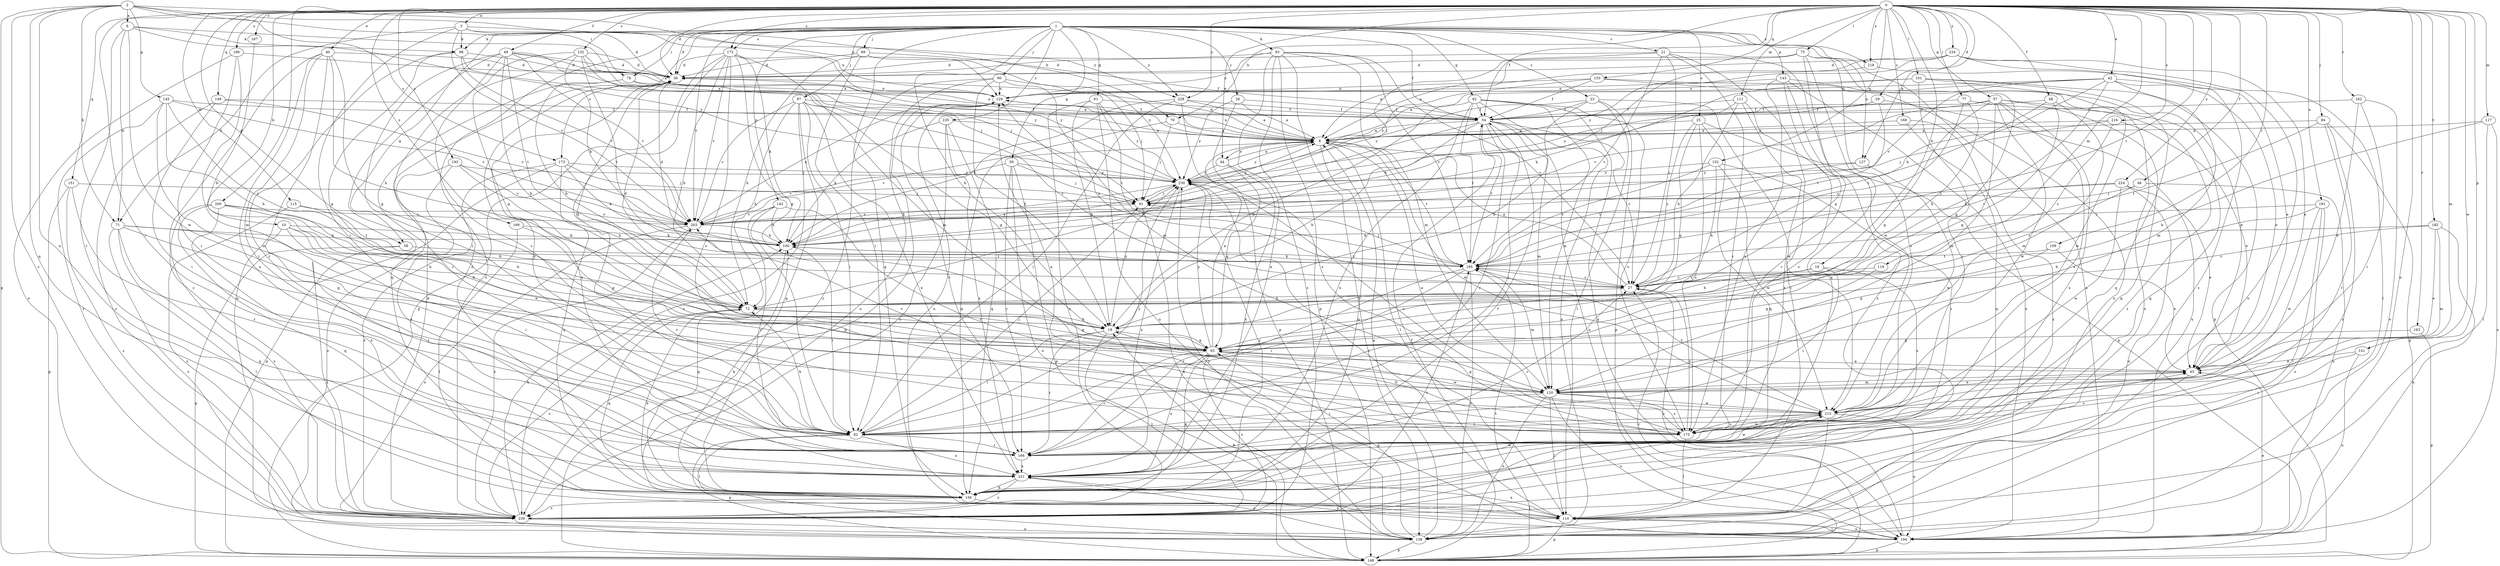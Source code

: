 strict digraph  {
0;
1;
2;
3;
6;
8;
10;
16;
18;
21;
23;
25;
26;
27;
29;
36;
40;
42;
44;
45;
46;
48;
49;
54;
57;
58;
59;
61;
62;
63;
70;
71;
72;
75;
77;
78;
82;
84;
87;
89;
90;
91;
93;
98;
100;
101;
109;
110;
111;
115;
117;
119;
120;
127;
129;
138;
141;
142;
143;
145;
148;
149;
151;
152;
153;
156;
162;
163;
166;
167;
168;
169;
172;
173;
175;
182;
185;
190;
191;
193;
194;
200;
203;
213;
216;
218;
221;
224;
228;
230;
232;
234;
235;
239;
0 -> 3  [label=a];
0 -> 10  [label=b];
0 -> 16  [label=b];
0 -> 29  [label=d];
0 -> 36  [label=d];
0 -> 40  [label=e];
0 -> 42  [label=e];
0 -> 44  [label=e];
0 -> 46  [label=f];
0 -> 48  [label=f];
0 -> 49  [label=f];
0 -> 54  [label=f];
0 -> 57  [label=g];
0 -> 58  [label=g];
0 -> 70  [label=h];
0 -> 75  [label=i];
0 -> 77  [label=i];
0 -> 84  [label=j];
0 -> 101  [label=l];
0 -> 109  [label=l];
0 -> 111  [label=m];
0 -> 115  [label=m];
0 -> 117  [label=m];
0 -> 119  [label=m];
0 -> 120  [label=m];
0 -> 127  [label=n];
0 -> 138  [label=o];
0 -> 141  [label=p];
0 -> 149  [label=q];
0 -> 151  [label=q];
0 -> 152  [label=q];
0 -> 153  [label=q];
0 -> 162  [label=r];
0 -> 163  [label=r];
0 -> 166  [label=r];
0 -> 167  [label=s];
0 -> 168  [label=s];
0 -> 169  [label=s];
0 -> 172  [label=s];
0 -> 182  [label=t];
0 -> 185  [label=t];
0 -> 190  [label=u];
0 -> 191  [label=u];
0 -> 193  [label=u];
0 -> 200  [label=v];
0 -> 213  [label=w];
0 -> 216  [label=x];
0 -> 218  [label=x];
0 -> 224  [label=y];
0 -> 228  [label=y];
0 -> 232  [label=z];
0 -> 234  [label=z];
1 -> 18  [label=b];
1 -> 21  [label=c];
1 -> 23  [label=c];
1 -> 25  [label=c];
1 -> 26  [label=c];
1 -> 36  [label=d];
1 -> 54  [label=f];
1 -> 58  [label=g];
1 -> 59  [label=g];
1 -> 61  [label=g];
1 -> 62  [label=g];
1 -> 78  [label=i];
1 -> 87  [label=j];
1 -> 89  [label=j];
1 -> 90  [label=j];
1 -> 93  [label=k];
1 -> 98  [label=k];
1 -> 127  [label=n];
1 -> 142  [label=p];
1 -> 143  [label=p];
1 -> 156  [label=q];
1 -> 172  [label=s];
1 -> 173  [label=s];
1 -> 194  [label=u];
1 -> 203  [label=v];
1 -> 218  [label=x];
1 -> 228  [label=y];
1 -> 235  [label=z];
1 -> 239  [label=z];
2 -> 6  [label=a];
2 -> 70  [label=h];
2 -> 71  [label=h];
2 -> 78  [label=i];
2 -> 129  [label=n];
2 -> 145  [label=p];
2 -> 148  [label=p];
2 -> 156  [label=q];
2 -> 173  [label=s];
2 -> 221  [label=x];
2 -> 239  [label=z];
3 -> 36  [label=d];
3 -> 71  [label=h];
3 -> 82  [label=i];
3 -> 98  [label=k];
3 -> 129  [label=n];
3 -> 203  [label=v];
3 -> 228  [label=y];
6 -> 8  [label=a];
6 -> 71  [label=h];
6 -> 98  [label=k];
6 -> 166  [label=r];
6 -> 213  [label=w];
6 -> 230  [label=y];
8 -> 36  [label=d];
8 -> 44  [label=e];
8 -> 110  [label=l];
8 -> 129  [label=n];
8 -> 156  [label=q];
8 -> 185  [label=t];
8 -> 203  [label=v];
8 -> 213  [label=w];
8 -> 230  [label=y];
10 -> 18  [label=b];
10 -> 45  [label=e];
10 -> 82  [label=i];
10 -> 100  [label=k];
10 -> 166  [label=r];
16 -> 27  [label=c];
16 -> 72  [label=h];
16 -> 82  [label=i];
16 -> 175  [label=s];
18 -> 63  [label=g];
18 -> 82  [label=i];
18 -> 166  [label=r];
18 -> 230  [label=y];
18 -> 239  [label=z];
21 -> 27  [label=c];
21 -> 36  [label=d];
21 -> 91  [label=j];
21 -> 110  [label=l];
21 -> 166  [label=r];
21 -> 185  [label=t];
21 -> 213  [label=w];
23 -> 18  [label=b];
23 -> 54  [label=f];
23 -> 110  [label=l];
23 -> 148  [label=p];
23 -> 213  [label=w];
23 -> 230  [label=y];
25 -> 8  [label=a];
25 -> 27  [label=c];
25 -> 63  [label=g];
25 -> 148  [label=p];
25 -> 156  [label=q];
25 -> 175  [label=s];
26 -> 8  [label=a];
26 -> 54  [label=f];
26 -> 148  [label=p];
26 -> 230  [label=y];
27 -> 8  [label=a];
27 -> 72  [label=h];
27 -> 129  [label=n];
27 -> 185  [label=t];
29 -> 54  [label=f];
29 -> 185  [label=t];
29 -> 194  [label=u];
29 -> 230  [label=y];
36 -> 129  [label=n];
36 -> 221  [label=x];
40 -> 36  [label=d];
40 -> 63  [label=g];
40 -> 72  [label=h];
40 -> 166  [label=r];
40 -> 194  [label=u];
40 -> 221  [label=x];
40 -> 239  [label=z];
42 -> 8  [label=a];
42 -> 18  [label=b];
42 -> 45  [label=e];
42 -> 100  [label=k];
42 -> 110  [label=l];
42 -> 120  [label=m];
42 -> 129  [label=n];
42 -> 203  [label=v];
44 -> 8  [label=a];
44 -> 63  [label=g];
44 -> 221  [label=x];
44 -> 230  [label=y];
45 -> 120  [label=m];
45 -> 175  [label=s];
46 -> 27  [label=c];
46 -> 91  [label=j];
46 -> 194  [label=u];
48 -> 54  [label=f];
48 -> 63  [label=g];
48 -> 120  [label=m];
48 -> 185  [label=t];
49 -> 18  [label=b];
49 -> 36  [label=d];
49 -> 82  [label=i];
49 -> 129  [label=n];
49 -> 156  [label=q];
49 -> 175  [label=s];
49 -> 185  [label=t];
49 -> 203  [label=v];
49 -> 230  [label=y];
54 -> 8  [label=a];
54 -> 18  [label=b];
54 -> 27  [label=c];
54 -> 72  [label=h];
54 -> 82  [label=i];
54 -> 120  [label=m];
54 -> 166  [label=r];
54 -> 185  [label=t];
54 -> 194  [label=u];
57 -> 54  [label=f];
57 -> 63  [label=g];
57 -> 120  [label=m];
57 -> 156  [label=q];
57 -> 175  [label=s];
57 -> 203  [label=v];
57 -> 213  [label=w];
57 -> 221  [label=x];
57 -> 239  [label=z];
58 -> 148  [label=p];
58 -> 185  [label=t];
58 -> 239  [label=z];
59 -> 91  [label=j];
59 -> 138  [label=o];
59 -> 148  [label=p];
59 -> 166  [label=r];
59 -> 203  [label=v];
59 -> 230  [label=y];
61 -> 18  [label=b];
61 -> 54  [label=f];
61 -> 185  [label=t];
61 -> 194  [label=u];
61 -> 230  [label=y];
61 -> 239  [label=z];
62 -> 18  [label=b];
62 -> 54  [label=f];
62 -> 120  [label=m];
62 -> 138  [label=o];
62 -> 175  [label=s];
62 -> 185  [label=t];
62 -> 194  [label=u];
62 -> 221  [label=x];
63 -> 8  [label=a];
63 -> 36  [label=d];
63 -> 45  [label=e];
63 -> 156  [label=q];
63 -> 166  [label=r];
63 -> 213  [label=w];
63 -> 221  [label=x];
63 -> 230  [label=y];
63 -> 239  [label=z];
70 -> 8  [label=a];
70 -> 91  [label=j];
70 -> 156  [label=q];
71 -> 63  [label=g];
71 -> 72  [label=h];
71 -> 100  [label=k];
71 -> 110  [label=l];
71 -> 156  [label=q];
71 -> 239  [label=z];
72 -> 18  [label=b];
72 -> 36  [label=d];
72 -> 63  [label=g];
72 -> 156  [label=q];
72 -> 239  [label=z];
75 -> 8  [label=a];
75 -> 36  [label=d];
75 -> 63  [label=g];
75 -> 138  [label=o];
75 -> 156  [label=q];
75 -> 175  [label=s];
77 -> 27  [label=c];
77 -> 54  [label=f];
77 -> 72  [label=h];
77 -> 156  [label=q];
78 -> 8  [label=a];
78 -> 72  [label=h];
78 -> 129  [label=n];
78 -> 166  [label=r];
82 -> 36  [label=d];
82 -> 72  [label=h];
82 -> 91  [label=j];
82 -> 110  [label=l];
82 -> 148  [label=p];
82 -> 166  [label=r];
82 -> 203  [label=v];
82 -> 221  [label=x];
82 -> 230  [label=y];
84 -> 8  [label=a];
84 -> 148  [label=p];
84 -> 166  [label=r];
84 -> 185  [label=t];
84 -> 239  [label=z];
87 -> 27  [label=c];
87 -> 54  [label=f];
87 -> 63  [label=g];
87 -> 72  [label=h];
87 -> 82  [label=i];
87 -> 156  [label=q];
87 -> 203  [label=v];
87 -> 221  [label=x];
87 -> 239  [label=z];
89 -> 36  [label=d];
89 -> 54  [label=f];
89 -> 72  [label=h];
89 -> 82  [label=i];
89 -> 230  [label=y];
90 -> 18  [label=b];
90 -> 91  [label=j];
90 -> 120  [label=m];
90 -> 129  [label=n];
90 -> 138  [label=o];
90 -> 239  [label=z];
91 -> 8  [label=a];
91 -> 138  [label=o];
91 -> 203  [label=v];
93 -> 27  [label=c];
93 -> 36  [label=d];
93 -> 120  [label=m];
93 -> 129  [label=n];
93 -> 138  [label=o];
93 -> 148  [label=p];
93 -> 185  [label=t];
93 -> 221  [label=x];
93 -> 239  [label=z];
98 -> 36  [label=d];
98 -> 63  [label=g];
98 -> 91  [label=j];
98 -> 166  [label=r];
98 -> 203  [label=v];
100 -> 36  [label=d];
100 -> 82  [label=i];
100 -> 156  [label=q];
100 -> 185  [label=t];
100 -> 230  [label=y];
101 -> 100  [label=k];
101 -> 129  [label=n];
101 -> 138  [label=o];
101 -> 148  [label=p];
101 -> 156  [label=q];
101 -> 175  [label=s];
109 -> 45  [label=e];
109 -> 63  [label=g];
109 -> 185  [label=t];
110 -> 129  [label=n];
110 -> 148  [label=p];
110 -> 194  [label=u];
110 -> 221  [label=x];
111 -> 54  [label=f];
111 -> 72  [label=h];
111 -> 100  [label=k];
111 -> 175  [label=s];
111 -> 221  [label=x];
115 -> 185  [label=t];
115 -> 203  [label=v];
115 -> 239  [label=z];
117 -> 8  [label=a];
117 -> 18  [label=b];
117 -> 110  [label=l];
117 -> 194  [label=u];
119 -> 27  [label=c];
119 -> 63  [label=g];
120 -> 45  [label=e];
120 -> 63  [label=g];
120 -> 82  [label=i];
120 -> 110  [label=l];
120 -> 138  [label=o];
120 -> 175  [label=s];
120 -> 194  [label=u];
120 -> 203  [label=v];
120 -> 213  [label=w];
127 -> 185  [label=t];
127 -> 213  [label=w];
127 -> 230  [label=y];
129 -> 54  [label=f];
129 -> 148  [label=p];
129 -> 166  [label=r];
138 -> 8  [label=a];
138 -> 63  [label=g];
138 -> 148  [label=p];
138 -> 230  [label=y];
141 -> 45  [label=e];
141 -> 82  [label=i];
141 -> 194  [label=u];
142 -> 82  [label=i];
142 -> 100  [label=k];
142 -> 166  [label=r];
142 -> 175  [label=s];
142 -> 203  [label=v];
143 -> 45  [label=e];
143 -> 129  [label=n];
143 -> 166  [label=r];
143 -> 175  [label=s];
143 -> 194  [label=u];
143 -> 239  [label=z];
145 -> 27  [label=c];
145 -> 54  [label=f];
145 -> 72  [label=h];
145 -> 120  [label=m];
145 -> 203  [label=v];
145 -> 239  [label=z];
148 -> 18  [label=b];
148 -> 27  [label=c];
148 -> 54  [label=f];
148 -> 185  [label=t];
149 -> 54  [label=f];
149 -> 82  [label=i];
149 -> 203  [label=v];
149 -> 239  [label=z];
151 -> 91  [label=j];
151 -> 148  [label=p];
151 -> 166  [label=r];
151 -> 239  [label=z];
152 -> 72  [label=h];
152 -> 166  [label=r];
152 -> 185  [label=t];
152 -> 213  [label=w];
152 -> 230  [label=y];
153 -> 54  [label=f];
153 -> 63  [label=g];
153 -> 129  [label=n];
153 -> 213  [label=w];
153 -> 230  [label=y];
156 -> 54  [label=f];
156 -> 72  [label=h];
156 -> 100  [label=k];
156 -> 110  [label=l];
156 -> 230  [label=y];
156 -> 239  [label=z];
162 -> 45  [label=e];
162 -> 54  [label=f];
162 -> 82  [label=i];
162 -> 138  [label=o];
163 -> 63  [label=g];
163 -> 148  [label=p];
166 -> 27  [label=c];
166 -> 213  [label=w];
166 -> 221  [label=x];
167 -> 18  [label=b];
168 -> 8  [label=a];
168 -> 156  [label=q];
168 -> 239  [label=z];
169 -> 63  [label=g];
169 -> 100  [label=k];
169 -> 110  [label=l];
172 -> 36  [label=d];
172 -> 63  [label=g];
172 -> 72  [label=h];
172 -> 82  [label=i];
172 -> 100  [label=k];
172 -> 120  [label=m];
172 -> 148  [label=p];
172 -> 175  [label=s];
172 -> 203  [label=v];
172 -> 230  [label=y];
173 -> 91  [label=j];
173 -> 100  [label=k];
173 -> 148  [label=p];
173 -> 156  [label=q];
173 -> 230  [label=y];
173 -> 239  [label=z];
175 -> 8  [label=a];
175 -> 18  [label=b];
175 -> 27  [label=c];
175 -> 45  [label=e];
175 -> 110  [label=l];
175 -> 129  [label=n];
175 -> 213  [label=w];
182 -> 27  [label=c];
182 -> 45  [label=e];
182 -> 100  [label=k];
182 -> 120  [label=m];
182 -> 194  [label=u];
185 -> 27  [label=c];
185 -> 82  [label=i];
185 -> 91  [label=j];
185 -> 100  [label=k];
185 -> 120  [label=m];
185 -> 138  [label=o];
185 -> 166  [label=r];
190 -> 36  [label=d];
190 -> 82  [label=i];
190 -> 120  [label=m];
190 -> 138  [label=o];
191 -> 18  [label=b];
191 -> 110  [label=l];
191 -> 138  [label=o];
191 -> 203  [label=v];
191 -> 213  [label=w];
193 -> 72  [label=h];
193 -> 138  [label=o];
193 -> 203  [label=v];
193 -> 221  [label=x];
193 -> 230  [label=y];
194 -> 27  [label=c];
194 -> 45  [label=e];
194 -> 110  [label=l];
194 -> 148  [label=p];
194 -> 221  [label=x];
200 -> 18  [label=b];
200 -> 72  [label=h];
200 -> 156  [label=q];
200 -> 203  [label=v];
200 -> 221  [label=x];
200 -> 239  [label=z];
203 -> 100  [label=k];
203 -> 129  [label=n];
203 -> 138  [label=o];
203 -> 239  [label=z];
213 -> 82  [label=i];
213 -> 110  [label=l];
213 -> 175  [label=s];
213 -> 185  [label=t];
213 -> 194  [label=u];
216 -> 8  [label=a];
216 -> 27  [label=c];
216 -> 45  [label=e];
216 -> 91  [label=j];
218 -> 45  [label=e];
218 -> 91  [label=j];
221 -> 138  [label=o];
221 -> 156  [label=q];
221 -> 213  [label=w];
221 -> 239  [label=z];
224 -> 45  [label=e];
224 -> 91  [label=j];
224 -> 138  [label=o];
224 -> 203  [label=v];
224 -> 213  [label=w];
228 -> 8  [label=a];
228 -> 54  [label=f];
228 -> 82  [label=i];
228 -> 100  [label=k];
228 -> 175  [label=s];
230 -> 91  [label=j];
230 -> 100  [label=k];
230 -> 110  [label=l];
230 -> 175  [label=s];
230 -> 221  [label=x];
232 -> 8  [label=a];
232 -> 36  [label=d];
232 -> 63  [label=g];
232 -> 91  [label=j];
232 -> 100  [label=k];
232 -> 185  [label=t];
232 -> 221  [label=x];
234 -> 8  [label=a];
234 -> 36  [label=d];
234 -> 45  [label=e];
234 -> 138  [label=o];
234 -> 230  [label=y];
234 -> 239  [label=z];
235 -> 8  [label=a];
235 -> 100  [label=k];
235 -> 156  [label=q];
235 -> 221  [label=x];
235 -> 239  [label=z];
239 -> 36  [label=d];
239 -> 100  [label=k];
239 -> 138  [label=o];
239 -> 185  [label=t];
}
